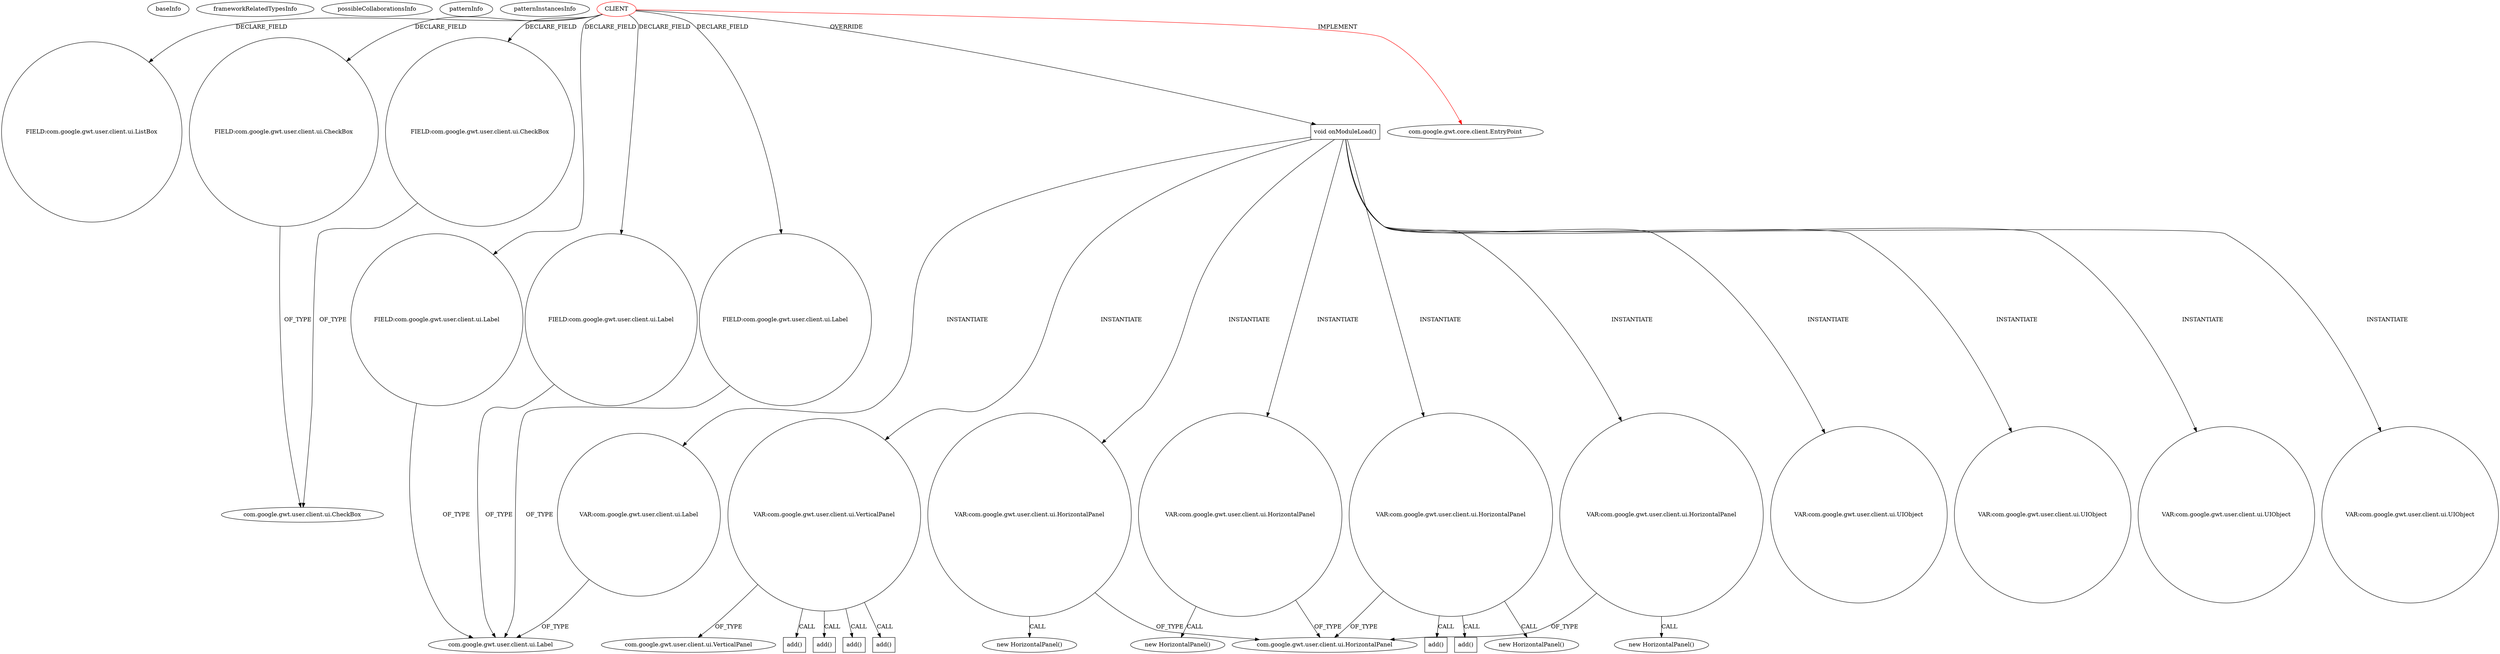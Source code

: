 digraph {
baseInfo[graphId=531,category="pattern",isAnonymous=false,possibleRelation=false]
frameworkRelatedTypesInfo[0="com.google.gwt.core.client.EntryPoint"]
possibleCollaborationsInfo[]
patternInfo[frequency=2.0,patternRootClient=0]
patternInstancesInfo[0="akjava-WebTestMaker~/akjava-WebTestMaker/WebTestMaker-master/src/com/akjava/gwt/webtestmaker/client/WebTestMaker.java~WebTestMaker~655",1="Tok-Erwin~/Tok-Erwin/Erwin-master/src/main/java/erwin/client/Erwin.java~Erwin~388"]
2[label="FIELD:com.google.gwt.user.client.ui.ListBox",vertexType="FIELD_DECLARATION",isFrameworkType=false,shape=circle]
0[label="CLIENT",vertexType="ROOT_CLIENT_CLASS_DECLARATION",isFrameworkType=false,color=red]
10[label="FIELD:com.google.gwt.user.client.ui.CheckBox",vertexType="FIELD_DECLARATION",isFrameworkType=false,shape=circle]
26[label="FIELD:com.google.gwt.user.client.ui.Label",vertexType="FIELD_DECLARATION",isFrameworkType=false,shape=circle]
16[label="FIELD:com.google.gwt.user.client.ui.CheckBox",vertexType="FIELD_DECLARATION",isFrameworkType=false,shape=circle]
22[label="FIELD:com.google.gwt.user.client.ui.Label",vertexType="FIELD_DECLARATION",isFrameworkType=false,shape=circle]
6[label="FIELD:com.google.gwt.user.client.ui.Label",vertexType="FIELD_DECLARATION",isFrameworkType=false,shape=circle]
1[label="com.google.gwt.core.client.EntryPoint",vertexType="FRAMEWORK_INTERFACE_TYPE",isFrameworkType=false]
28[label="void onModuleLoad()",vertexType="OVERRIDING_METHOD_DECLARATION",isFrameworkType=false,shape=box]
300[label="VAR:com.google.gwt.user.client.ui.UIObject",vertexType="VARIABLE_EXPRESION",isFrameworkType=false,shape=circle]
56[label="VAR:com.google.gwt.user.client.ui.UIObject",vertexType="VARIABLE_EXPRESION",isFrameworkType=false,shape=circle]
179[label="VAR:com.google.gwt.user.client.ui.UIObject",vertexType="VARIABLE_EXPRESION",isFrameworkType=false,shape=circle]
166[label="VAR:com.google.gwt.user.client.ui.UIObject",vertexType="VARIABLE_EXPRESION",isFrameworkType=false,shape=circle]
7[label="com.google.gwt.user.client.ui.Label",vertexType="FRAMEWORK_CLASS_TYPE",isFrameworkType=false]
11[label="com.google.gwt.user.client.ui.CheckBox",vertexType="FRAMEWORK_CLASS_TYPE",isFrameworkType=false]
39[label="VAR:com.google.gwt.user.client.ui.VerticalPanel",vertexType="VARIABLE_EXPRESION",isFrameworkType=false,shape=circle]
51[label="VAR:com.google.gwt.user.client.ui.Label",vertexType="VARIABLE_EXPRESION",isFrameworkType=false,shape=circle]
40[label="com.google.gwt.user.client.ui.VerticalPanel",vertexType="FRAMEWORK_CLASS_TYPE",isFrameworkType=false]
251[label="VAR:com.google.gwt.user.client.ui.HorizontalPanel",vertexType="VARIABLE_EXPRESION",isFrameworkType=false,shape=circle]
31[label="com.google.gwt.user.client.ui.HorizontalPanel",vertexType="FRAMEWORK_CLASS_TYPE",isFrameworkType=false]
250[label="new HorizontalPanel()",vertexType="CONSTRUCTOR_CALL",isFrameworkType=false]
82[label="VAR:com.google.gwt.user.client.ui.HorizontalPanel",vertexType="VARIABLE_EXPRESION",isFrameworkType=false,shape=circle]
81[label="new HorizontalPanel()",vertexType="CONSTRUCTOR_CALL",isFrameworkType=false]
194[label="VAR:com.google.gwt.user.client.ui.HorizontalPanel",vertexType="VARIABLE_EXPRESION",isFrameworkType=false,shape=circle]
193[label="new HorizontalPanel()",vertexType="CONSTRUCTOR_CALL",isFrameworkType=false]
67[label="VAR:com.google.gwt.user.client.ui.HorizontalPanel",vertexType="VARIABLE_EXPRESION",isFrameworkType=false,shape=circle]
66[label="new HorizontalPanel()",vertexType="CONSTRUCTOR_CALL",isFrameworkType=false]
170[label="add()",vertexType="INSIDE_CALL",isFrameworkType=false,shape=box]
230[label="add()",vertexType="INSIDE_CALL",isFrameworkType=false,shape=box]
254[label="add()",vertexType="INSIDE_CALL",isFrameworkType=false,shape=box]
157[label="add()",vertexType="INSIDE_CALL",isFrameworkType=false,shape=box]
249[label="add()",vertexType="INSIDE_CALL",isFrameworkType=false,shape=box]
47[label="add()",vertexType="INSIDE_CALL",isFrameworkType=false,shape=box]
67->31[label="OF_TYPE"]
82->81[label="CALL"]
10->11[label="OF_TYPE"]
82->157[label="CALL"]
39->230[label="CALL"]
51->7[label="OF_TYPE"]
251->31[label="OF_TYPE"]
0->16[label="DECLARE_FIELD"]
28->56[label="INSTANTIATE"]
194->193[label="CALL"]
28->251[label="INSTANTIATE"]
39->47[label="CALL"]
39->249[label="CALL"]
28->179[label="INSTANTIATE"]
39->40[label="OF_TYPE"]
251->250[label="CALL"]
0->2[label="DECLARE_FIELD"]
28->51[label="INSTANTIATE"]
26->7[label="OF_TYPE"]
6->7[label="OF_TYPE"]
67->66[label="CALL"]
82->170[label="CALL"]
28->194[label="INSTANTIATE"]
28->82[label="INSTANTIATE"]
0->10[label="DECLARE_FIELD"]
0->28[label="OVERRIDE"]
22->7[label="OF_TYPE"]
39->254[label="CALL"]
0->26[label="DECLARE_FIELD"]
28->39[label="INSTANTIATE"]
0->22[label="DECLARE_FIELD"]
28->67[label="INSTANTIATE"]
82->31[label="OF_TYPE"]
194->31[label="OF_TYPE"]
16->11[label="OF_TYPE"]
28->166[label="INSTANTIATE"]
28->300[label="INSTANTIATE"]
0->6[label="DECLARE_FIELD"]
0->1[label="IMPLEMENT",color=red]
}

